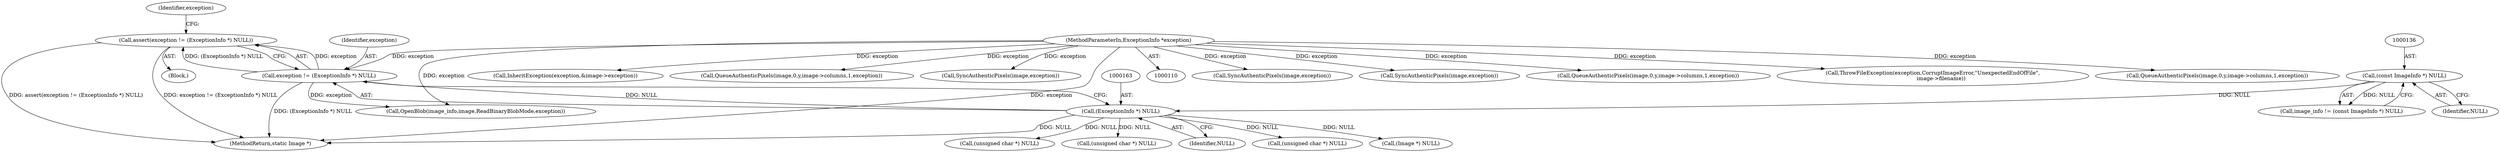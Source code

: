 digraph "0_ImageMagick_f6e9d0d9955e85bdd7540b251cd50d598dacc5e6_59@API" {
"1000159" [label="(Call,assert(exception != (ExceptionInfo *) NULL))"];
"1000160" [label="(Call,exception != (ExceptionInfo *) NULL)"];
"1000112" [label="(MethodParameterIn,ExceptionInfo *exception)"];
"1000162" [label="(Call,(ExceptionInfo *) NULL)"];
"1000135" [label="(Call,(const ImageInfo *) NULL)"];
"1001703" [label="(MethodReturn,static Image *)"];
"1000177" [label="(Call,OpenBlob(image_info,image,ReadBinaryBlobMode,exception))"];
"1000112" [label="(MethodParameterIn,ExceptionInfo *exception)"];
"1000164" [label="(Identifier,NULL)"];
"1000837" [label="(Call,(unsigned char *) NULL)"];
"1001301" [label="(Call,SyncAuthenticPixels(image,exception))"];
"1000113" [label="(Block,)"];
"1001560" [label="(Call,SyncAuthenticPixels(image,exception))"];
"1001414" [label="(Call,QueueAuthenticPixels(image,0,y,image->columns,1,exception))"];
"1000192" [label="(Call,(Image *) NULL)"];
"1000659" [label="(Call,(unsigned char *) NULL)"];
"1000160" [label="(Call,exception != (ExceptionInfo *) NULL)"];
"1001612" [label="(Call,ThrowFileException(exception,CorruptImageError,\"UnexpectedEndOfFile\",\n          image->filename))"];
"1001009" [label="(Call,QueueAuthenticPixels(image,0,y,image->columns,1,exception))"];
"1000133" [label="(Call,image_info != (const ImageInfo *) NULL)"];
"1000748" [label="(Call,InheritException(exception,&image->exception))"];
"1000137" [label="(Identifier,NULL)"];
"1000162" [label="(Call,(ExceptionInfo *) NULL)"];
"1001249" [label="(Call,QueueAuthenticPixels(image,0,y,image->columns,1,exception))"];
"1001142" [label="(Call,SyncAuthenticPixels(image,exception))"];
"1000135" [label="(Call,(const ImageInfo *) NULL)"];
"1000161" [label="(Identifier,exception)"];
"1000497" [label="(Call,(unsigned char *) NULL)"];
"1000168" [label="(Identifier,exception)"];
"1000159" [label="(Call,assert(exception != (ExceptionInfo *) NULL))"];
"1000159" -> "1000113"  [label="AST: "];
"1000159" -> "1000160"  [label="CFG: "];
"1000160" -> "1000159"  [label="AST: "];
"1000168" -> "1000159"  [label="CFG: "];
"1000159" -> "1001703"  [label="DDG: assert(exception != (ExceptionInfo *) NULL)"];
"1000159" -> "1001703"  [label="DDG: exception != (ExceptionInfo *) NULL"];
"1000160" -> "1000159"  [label="DDG: exception"];
"1000160" -> "1000159"  [label="DDG: (ExceptionInfo *) NULL"];
"1000160" -> "1000162"  [label="CFG: "];
"1000161" -> "1000160"  [label="AST: "];
"1000162" -> "1000160"  [label="AST: "];
"1000160" -> "1001703"  [label="DDG: (ExceptionInfo *) NULL"];
"1000112" -> "1000160"  [label="DDG: exception"];
"1000162" -> "1000160"  [label="DDG: NULL"];
"1000160" -> "1000177"  [label="DDG: exception"];
"1000112" -> "1000110"  [label="AST: "];
"1000112" -> "1001703"  [label="DDG: exception"];
"1000112" -> "1000177"  [label="DDG: exception"];
"1000112" -> "1000748"  [label="DDG: exception"];
"1000112" -> "1001009"  [label="DDG: exception"];
"1000112" -> "1001142"  [label="DDG: exception"];
"1000112" -> "1001249"  [label="DDG: exception"];
"1000112" -> "1001301"  [label="DDG: exception"];
"1000112" -> "1001414"  [label="DDG: exception"];
"1000112" -> "1001560"  [label="DDG: exception"];
"1000112" -> "1001612"  [label="DDG: exception"];
"1000162" -> "1000164"  [label="CFG: "];
"1000163" -> "1000162"  [label="AST: "];
"1000164" -> "1000162"  [label="AST: "];
"1000162" -> "1001703"  [label="DDG: NULL"];
"1000135" -> "1000162"  [label="DDG: NULL"];
"1000162" -> "1000192"  [label="DDG: NULL"];
"1000162" -> "1000497"  [label="DDG: NULL"];
"1000162" -> "1000659"  [label="DDG: NULL"];
"1000162" -> "1000837"  [label="DDG: NULL"];
"1000135" -> "1000133"  [label="AST: "];
"1000135" -> "1000137"  [label="CFG: "];
"1000136" -> "1000135"  [label="AST: "];
"1000137" -> "1000135"  [label="AST: "];
"1000133" -> "1000135"  [label="CFG: "];
"1000135" -> "1000133"  [label="DDG: NULL"];
}
